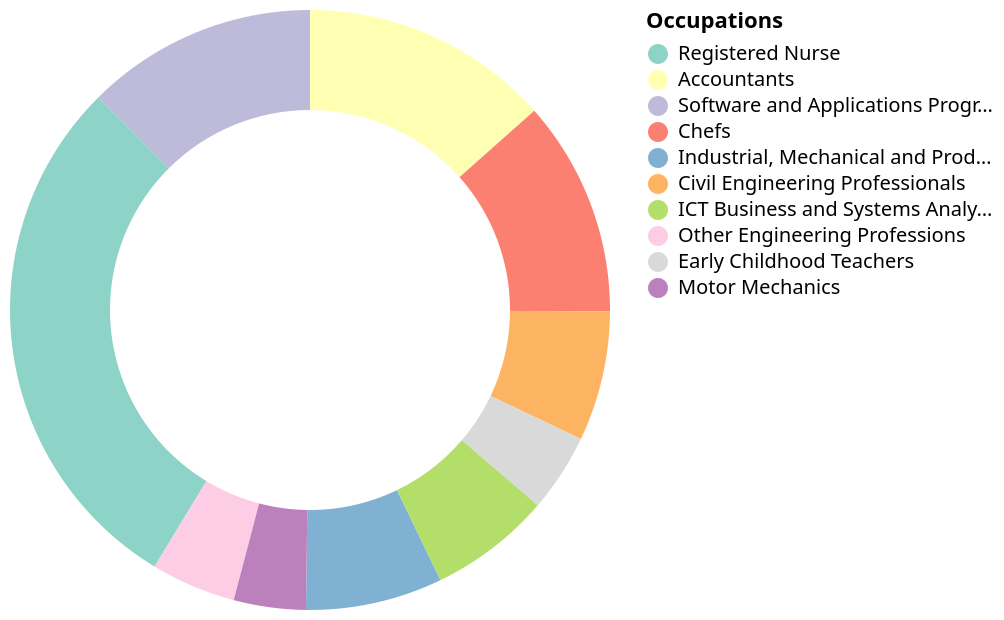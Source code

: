 {
  "$schema": "https://vega.github.io/schema/vega-lite/v6.json",
  "description": "Top 10 Migrant Occupations in Australia 2023-24",
  "width": 300,
  "height": 300,
  "data": {
    "values": [
      {"category": "Registered Nurse", "value": 9813},
      {"category": "Accountants", "value": 4570},
      {"category": "Software and Applications Programmer", "value": 4243},
      {"category": "Chefs", "value": 3957},
      {
        "category": "Industrial, Mechanical and Production Engineers",
        "value": 2509
      },
      {"category": "Civil Engineering Professionals", "value": 2380},
      {"category": "ICT Business and Systems Analysts", "value": 2232},
      {"category": "Other Engineering Professions", "value": 1556},
      {"category": "Early Childhood Teachers", "value": 1429},
      {"category": "Motor Mechanics", "value": 1319}
    ]
  },
  "layer": [
    {
      "mark": {"type": "arc", "innerRadius": 100},
      "encoding": {
        "theta": {"field": "value", "type": "quantitative"},
        "color": {
          "field": "category",
          "type": "nominal",
          "scale": {
            "domain": [
              "Registered Nurse",
              "Accountants",
              "Software and Applications Programmer",
              "Chefs",
              "Industrial, Mechanical and Production Engineers",
              "Civil Engineering Professionals",
              "ICT Business and Systems Analysts",
              "Other Engineering Professions",
              "Early Childhood Teachers",
              "Motor Mechanics"
            ],
            "range": [
              "#8dd3c7",
              "#ffffb3",
              "#bebada",
              "#fb8072",
              "#80b1d3",
              "#fdb462",
              "#b3de69",
              "#fccde5",
              "#d9d9d9",
              "#bc80bd"
            ]
          },
          "legend": {"title": "Occupations"}
        },
        "tooltip": [
          {"field": "category", "type": "nominal", "title": "Occupantion"},
          {
            "field": "value",
            "type": "quantitative",
            "aggregate": "sum",
            "title": "Occupants",
            "format": ","
          }
        ]
      }
    }
  ],
  "config": {}
}